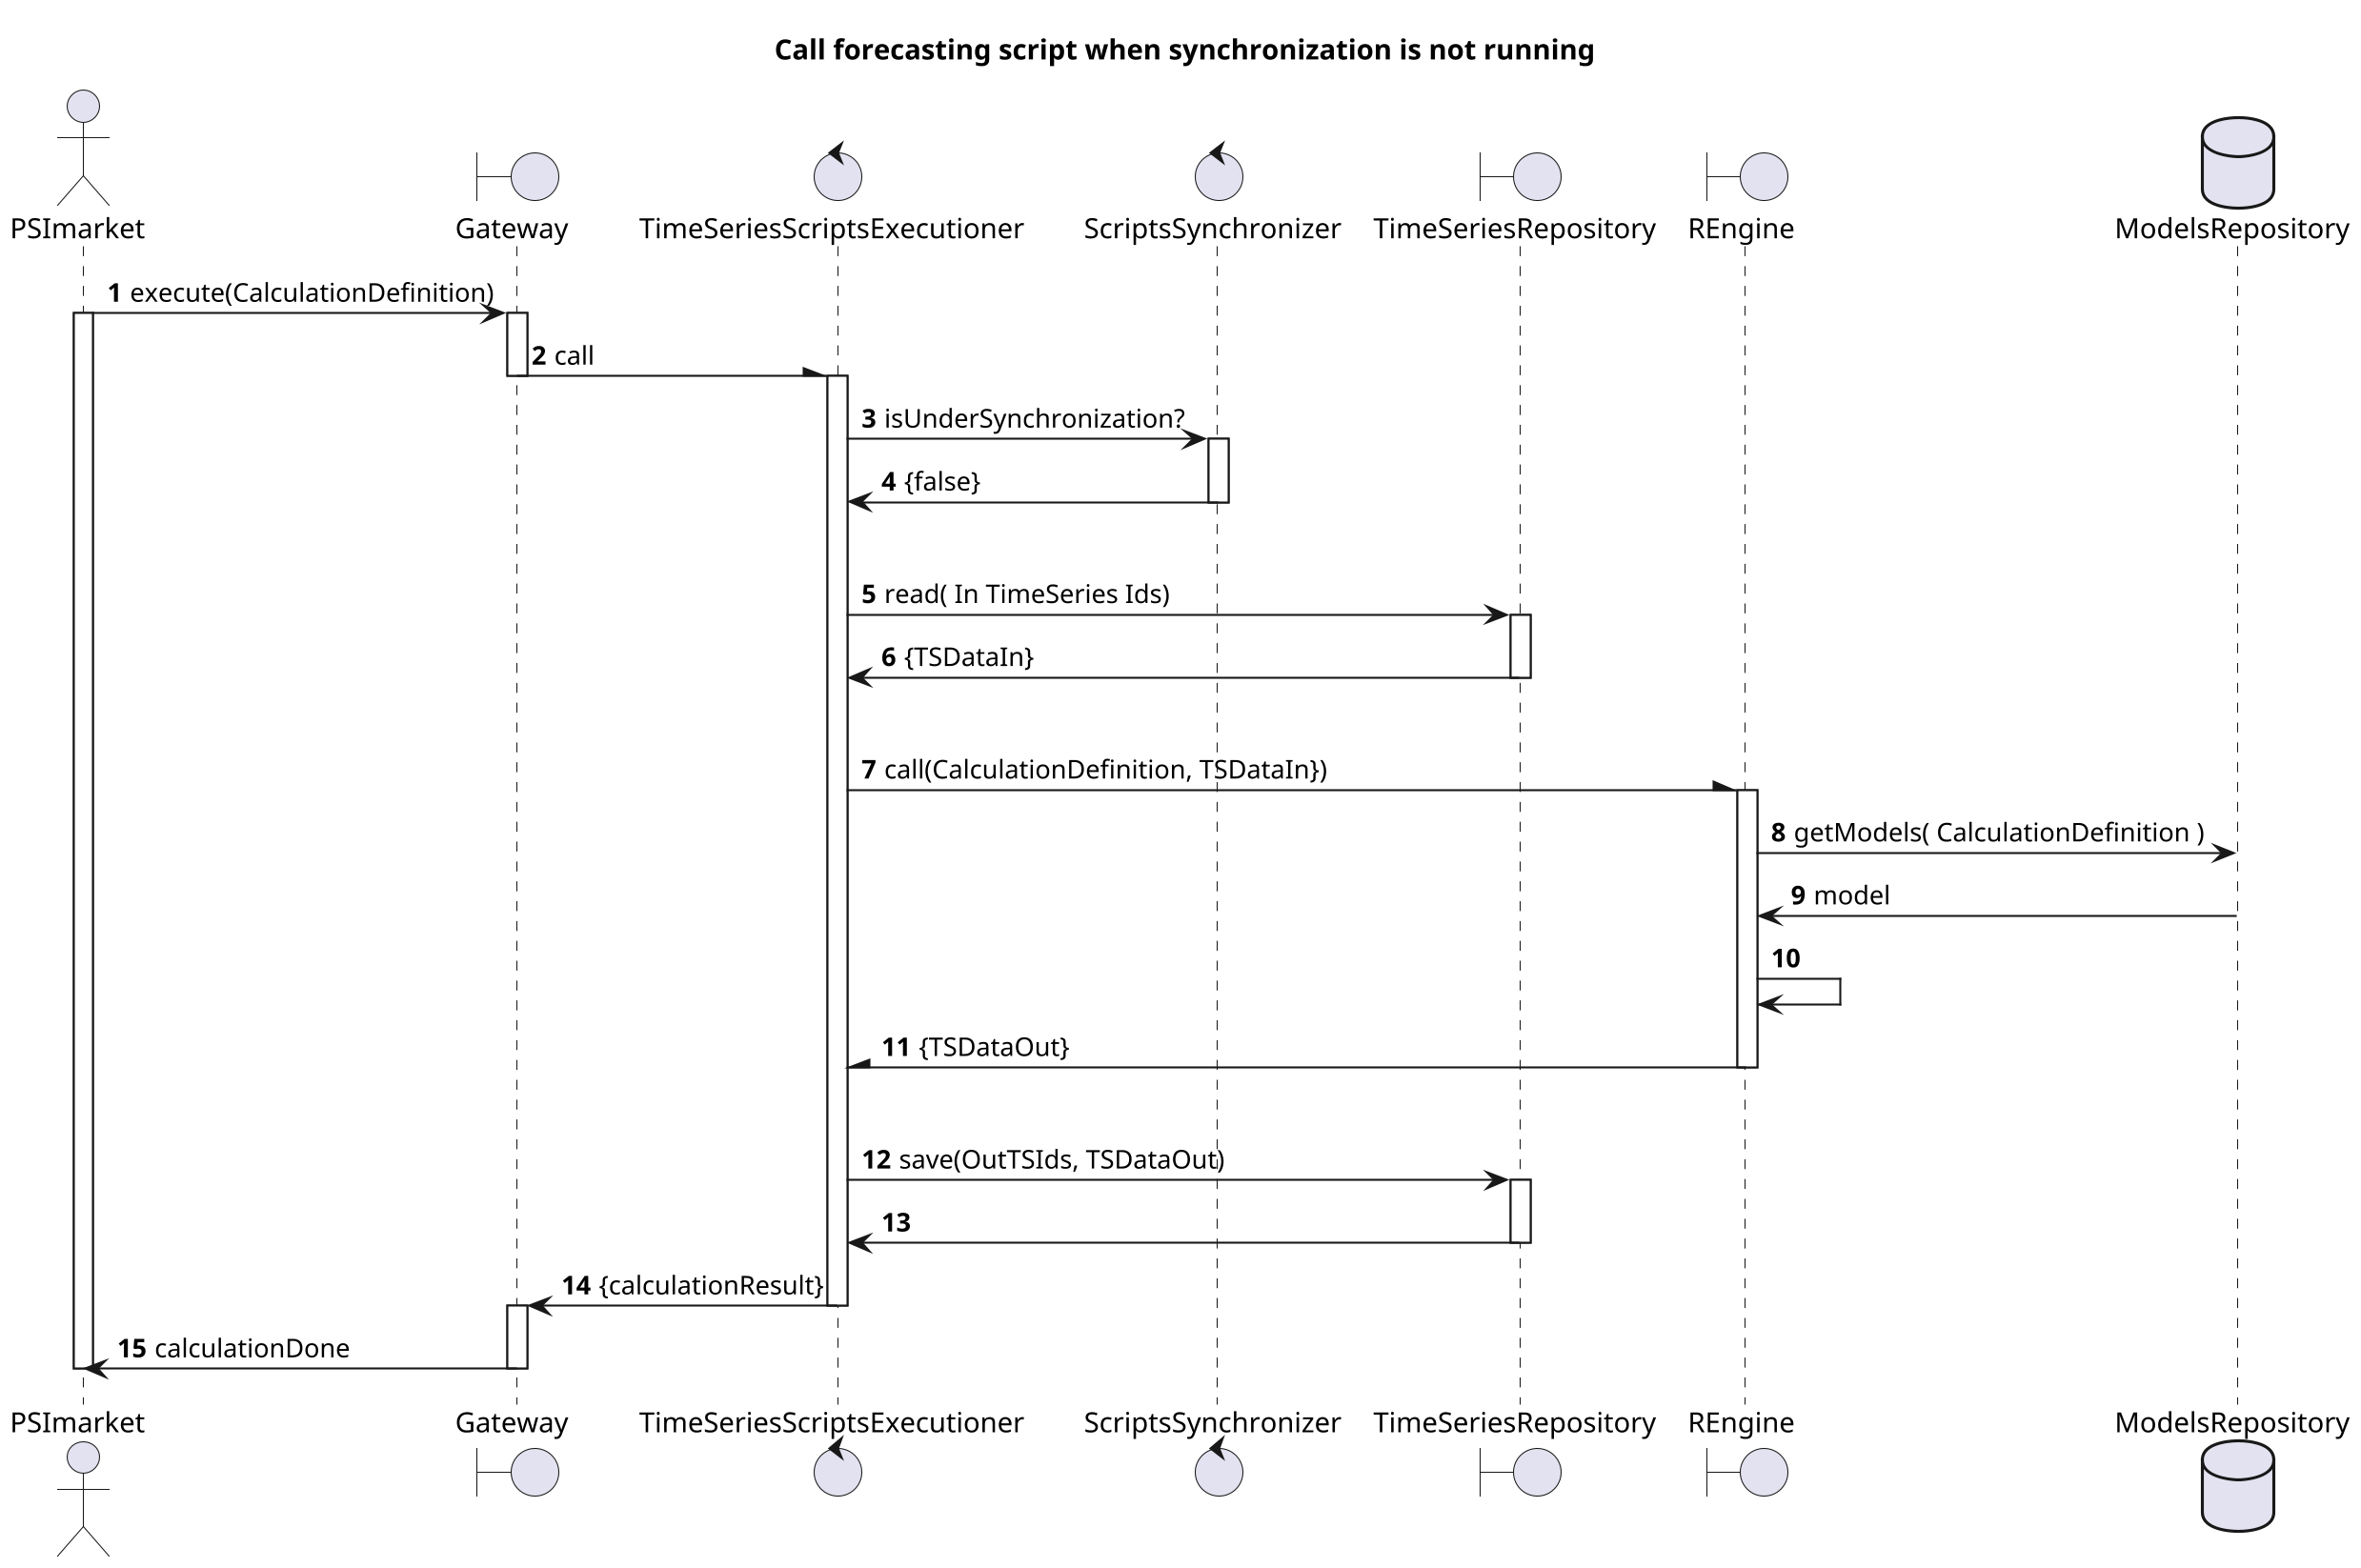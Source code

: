 @startuml
skinparam dpi 200
skinparam backgroundColor transparent

title Call forecasting script when synchronization is not running

actor PSImarket
boundary Gateway
control TimeSeriesScriptsExecutioner as Executioner
control ScriptsSynchronizer as Synchronizer
boundary TimeSeriesRepository as TSRepo
boundary REngine as Engine
database ModelsRepository as Models

autonumber
PSImarket -> Gateway: execute(CalculationDefinition)
activate PSImarket
activate Gateway
Gateway -\ Executioner: call
deactivate Gateway
activate Executioner
Executioner -> Synchronizer: isUnderSynchronization?
activate Synchronizer
Synchronizer -> Executioner: {false}
deactivate Synchronizer
||||
Executioner -> TSRepo: read( In TimeSeries Ids)
activate TSRepo
TSRepo -> Executioner: {TSDataIn}
deactivate TSRepo
||||
Executioner -\ Engine: call(CalculationDefinition, TSDataIn})
activate Engine
Engine -> Models: getModels( CalculationDefinition )
Models -> Engine: model
Engine -> Engine: 
Engine -\ Executioner: {TSDataOut}
deactivate Engine
||||
Executioner -> TSRepo: save(OutTSIds, TSDataOut)
activate TSRepo
TSRepo -> Executioner
deactivate TSRepo
Executioner -> Gateway: {calculationResult}
deactivate Executioner
activate Gateway
Gateway -> PSImarket: calculationDone
deactivate Gateway
deactivate PSImarket

@enduml